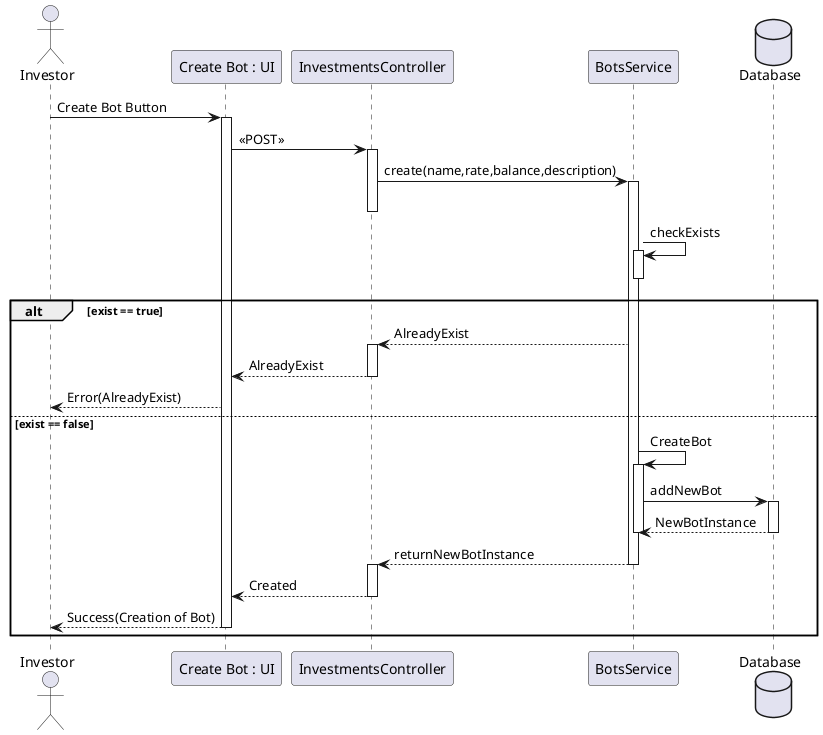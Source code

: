 ```plantuml
@startuml Create Bot

actor Investor
Investor -> "Create Bot : UI" as UI: Create Bot Button
activate UI

UI -> InvestmentsController: << POST >>
activate InvestmentsController

InvestmentsController -> BotsService: create(name,rate,balance,description)
activate BotsService
deactivate InvestmentsController


BotsService -> BotsService: checkExists
activate BotsService
deactivate BotsService

alt exist == true

BotsService --> InvestmentsController: AlreadyExist
activate InvestmentsController
InvestmentsController --> UI : AlreadyExist
deactivate InvestmentsController
UI --> Investor: Error(AlreadyExist) 

else exist == false

database Database
BotsService -> BotsService: CreateBot
activate BotsService
BotsService -> Database: addNewBot
activate Database
BotsService <-- Database: NewBotInstance
deactivate Database

deactivate BotsService
BotsService --> InvestmentsController: returnNewBotInstance
deactivate BotsService

activate InvestmentsController
InvestmentsController --> UI : Created
deactivate InvestmentsController

UI --> Investor: Success(Creation of Bot)
deactivate UI

end

@enduml
```